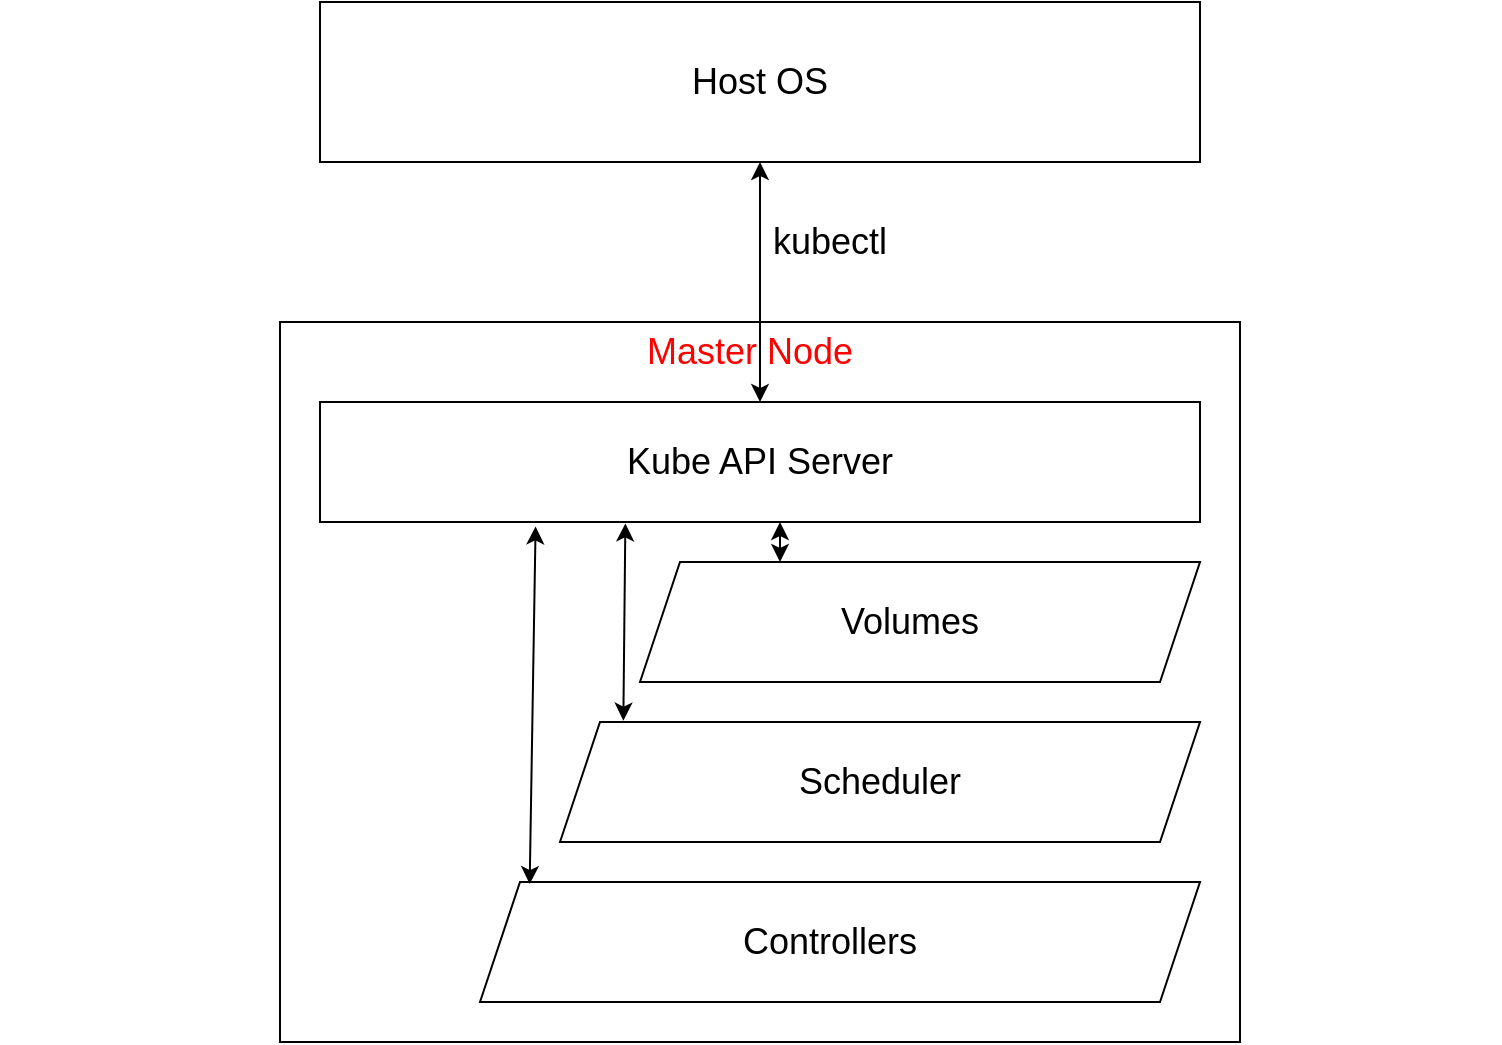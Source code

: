 <mxfile version="21.2.9" type="github">
  <diagram name="Страница 1" id="uwFEdxgpk832R23r9vTN">
    <mxGraphModel dx="1195" dy="640" grid="1" gridSize="10" guides="1" tooltips="1" connect="1" arrows="1" fold="1" page="1" pageScale="1" pageWidth="827" pageHeight="1169" math="0" shadow="0">
      <root>
        <mxCell id="0" />
        <mxCell id="1" parent="0" />
        <mxCell id="uK35nHAd_BGC3GV_SIp5-1" value="" style="rounded=0;whiteSpace=wrap;html=1;" vertex="1" parent="1">
          <mxGeometry x="200" y="40" width="440" height="80" as="geometry" />
        </mxCell>
        <mxCell id="uK35nHAd_BGC3GV_SIp5-2" value="&lt;font style=&quot;font-size: 18px;&quot;&gt;Host OS&lt;/font&gt;" style="text;html=1;strokeColor=none;fillColor=none;align=center;verticalAlign=middle;whiteSpace=wrap;rounded=0;" vertex="1" parent="1">
          <mxGeometry x="200" y="40" width="440" height="80" as="geometry" />
        </mxCell>
        <mxCell id="uK35nHAd_BGC3GV_SIp5-4" value="&lt;font style=&quot;font-size: 18px;&quot;&gt;kubectl&lt;/font&gt;" style="text;html=1;strokeColor=none;fillColor=none;align=center;verticalAlign=middle;whiteSpace=wrap;rounded=0;" vertex="1" parent="1">
          <mxGeometry x="380" y="130" width="150" height="60" as="geometry" />
        </mxCell>
        <mxCell id="uK35nHAd_BGC3GV_SIp5-5" value="" style="rounded=0;whiteSpace=wrap;html=1;" vertex="1" parent="1">
          <mxGeometry x="180" y="200" width="480" height="360" as="geometry" />
        </mxCell>
        <mxCell id="uK35nHAd_BGC3GV_SIp5-6" value="&lt;font color=&quot;#ff0000&quot; style=&quot;font-size: 18px;&quot;&gt;Master Node&lt;/font&gt;" style="text;html=1;strokeColor=none;fillColor=none;align=center;verticalAlign=middle;whiteSpace=wrap;rounded=0;" vertex="1" parent="1">
          <mxGeometry x="40" y="200" width="750" height="30" as="geometry" />
        </mxCell>
        <mxCell id="uK35nHAd_BGC3GV_SIp5-7" value="" style="rounded=0;whiteSpace=wrap;html=1;" vertex="1" parent="1">
          <mxGeometry x="200" y="240" width="440" height="60" as="geometry" />
        </mxCell>
        <mxCell id="uK35nHAd_BGC3GV_SIp5-8" value="&lt;font style=&quot;font-size: 18px;&quot;&gt;Kube API Server&lt;/font&gt;" style="text;html=1;strokeColor=none;fillColor=none;align=center;verticalAlign=middle;whiteSpace=wrap;rounded=0;" vertex="1" parent="1">
          <mxGeometry x="220" y="255" width="400" height="30" as="geometry" />
        </mxCell>
        <mxCell id="uK35nHAd_BGC3GV_SIp5-10" value="" style="endArrow=classic;startArrow=classic;html=1;rounded=0;exitX=0.5;exitY=1;exitDx=0;exitDy=0;" edge="1" parent="1" source="uK35nHAd_BGC3GV_SIp5-2" target="uK35nHAd_BGC3GV_SIp5-7">
          <mxGeometry width="50" height="50" relative="1" as="geometry">
            <mxPoint x="410" y="330" as="sourcePoint" />
            <mxPoint x="460" y="280" as="targetPoint" />
          </mxGeometry>
        </mxCell>
        <mxCell id="uK35nHAd_BGC3GV_SIp5-11" value="" style="shape=parallelogram;perimeter=parallelogramPerimeter;whiteSpace=wrap;html=1;fixedSize=1;" vertex="1" parent="1">
          <mxGeometry x="360" y="320" width="280" height="60" as="geometry" />
        </mxCell>
        <mxCell id="uK35nHAd_BGC3GV_SIp5-12" value="" style="shape=parallelogram;perimeter=parallelogramPerimeter;whiteSpace=wrap;html=1;fixedSize=1;" vertex="1" parent="1">
          <mxGeometry x="320" y="400" width="320" height="60" as="geometry" />
        </mxCell>
        <mxCell id="uK35nHAd_BGC3GV_SIp5-13" value="" style="shape=parallelogram;perimeter=parallelogramPerimeter;whiteSpace=wrap;html=1;fixedSize=1;" vertex="1" parent="1">
          <mxGeometry x="280" y="480" width="360" height="60" as="geometry" />
        </mxCell>
        <mxCell id="uK35nHAd_BGC3GV_SIp5-14" value="&lt;font style=&quot;font-size: 18px;&quot;&gt;Volumes&lt;/font&gt;" style="text;html=1;strokeColor=none;fillColor=none;align=center;verticalAlign=middle;whiteSpace=wrap;rounded=0;" vertex="1" parent="1">
          <mxGeometry x="370" y="335" width="250" height="30" as="geometry" />
        </mxCell>
        <mxCell id="uK35nHAd_BGC3GV_SIp5-15" value="&lt;font style=&quot;font-size: 18px;&quot;&gt;Scheduler&lt;/font&gt;" style="text;html=1;strokeColor=none;fillColor=none;align=center;verticalAlign=middle;whiteSpace=wrap;rounded=0;" vertex="1" parent="1">
          <mxGeometry x="340" y="415" width="280" height="30" as="geometry" />
        </mxCell>
        <mxCell id="uK35nHAd_BGC3GV_SIp5-16" value="&lt;font style=&quot;font-size: 18px;&quot;&gt;Controllers&lt;/font&gt;" style="text;html=1;strokeColor=none;fillColor=none;align=center;verticalAlign=middle;whiteSpace=wrap;rounded=0;" vertex="1" parent="1">
          <mxGeometry x="290" y="495" width="330" height="30" as="geometry" />
        </mxCell>
        <mxCell id="uK35nHAd_BGC3GV_SIp5-17" value="" style="endArrow=classic;startArrow=classic;html=1;rounded=0;entryX=0.25;entryY=0;entryDx=0;entryDy=0;" edge="1" parent="1" target="uK35nHAd_BGC3GV_SIp5-11">
          <mxGeometry width="50" height="50" relative="1" as="geometry">
            <mxPoint x="430" y="300" as="sourcePoint" />
            <mxPoint x="390" y="390" as="targetPoint" />
          </mxGeometry>
        </mxCell>
        <mxCell id="uK35nHAd_BGC3GV_SIp5-18" value="" style="endArrow=classic;startArrow=classic;html=1;rounded=0;exitX=0.099;exitY=-0.011;exitDx=0;exitDy=0;exitPerimeter=0;entryX=0.347;entryY=1.012;entryDx=0;entryDy=0;entryPerimeter=0;" edge="1" parent="1" source="uK35nHAd_BGC3GV_SIp5-12" target="uK35nHAd_BGC3GV_SIp5-7">
          <mxGeometry width="50" height="50" relative="1" as="geometry">
            <mxPoint x="480" y="410" as="sourcePoint" />
            <mxPoint x="335" y="300" as="targetPoint" />
          </mxGeometry>
        </mxCell>
        <mxCell id="uK35nHAd_BGC3GV_SIp5-19" value="" style="endArrow=classic;startArrow=classic;html=1;rounded=0;entryX=0.069;entryY=0.017;entryDx=0;entryDy=0;entryPerimeter=0;exitX=0.245;exitY=1.037;exitDx=0;exitDy=0;exitPerimeter=0;" edge="1" parent="1" source="uK35nHAd_BGC3GV_SIp5-7" target="uK35nHAd_BGC3GV_SIp5-13">
          <mxGeometry width="50" height="50" relative="1" as="geometry">
            <mxPoint x="430" y="330" as="sourcePoint" />
            <mxPoint x="480" y="280" as="targetPoint" />
          </mxGeometry>
        </mxCell>
      </root>
    </mxGraphModel>
  </diagram>
</mxfile>
